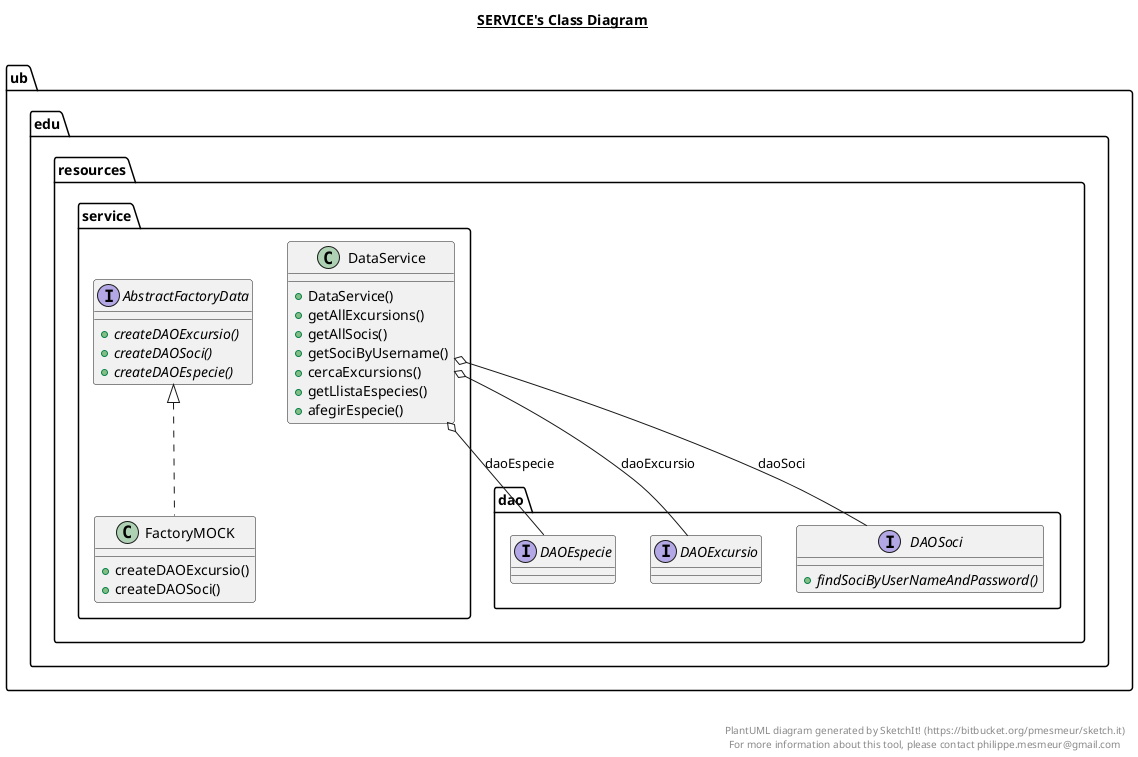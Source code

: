 @startuml

title __SERVICE's Class Diagram__\n

  namespace ub.edu.resources.service {
    interface ub.edu.resources.service.AbstractFactoryData {
        {abstract} + createDAOExcursio()
        {abstract} + createDAOSoci()
        {abstract} + createDAOEspecie()
    }
  }
  

  namespace ub.edu.resources.service {
    class ub.edu.resources.service.DataService {
        + DataService()
        + getAllExcursions()
        + getAllSocis()
        + getSociByUsername()
        + cercaExcursions()
        + getLlistaEspecies()
        + afegirEspecie()


    }
  }
  

  namespace ub.edu.resources.service {
    class ub.edu.resources.service.FactoryMOCK {
        + createDAOExcursio()
        + createDAOSoci()
    }
  }
  
namespace ub.edu.resources.dao {
    interface ub.edu.resources.dao.DAOEspecie {
    }
  }


  namespace ub.edu.resources.dao {
    interface ub.edu.resources.dao.DAOExcursio {
    }
  }


  namespace ub.edu.resources.dao {
    interface ub.edu.resources.dao.DAOSoci {
        {abstract} + findSociByUserNameAndPassword()
    }
  }
  ub.edu.resources.service.DataService o-- ub.edu.resources.dao.DAOEspecie : daoEspecie
  ub.edu.resources.service.DataService o-- ub.edu.resources.dao.DAOExcursio : daoExcursio
  ub.edu.resources.service.DataService o-- ub.edu.resources.dao.DAOSoci : daoSoci
  ub.edu.resources.service.FactoryMOCK .up.|> ub.edu.resources.service.AbstractFactoryData


right footer


PlantUML diagram generated by SketchIt! (https://bitbucket.org/pmesmeur/sketch.it)
For more information about this tool, please contact philippe.mesmeur@gmail.com
endfooter

@enduml
